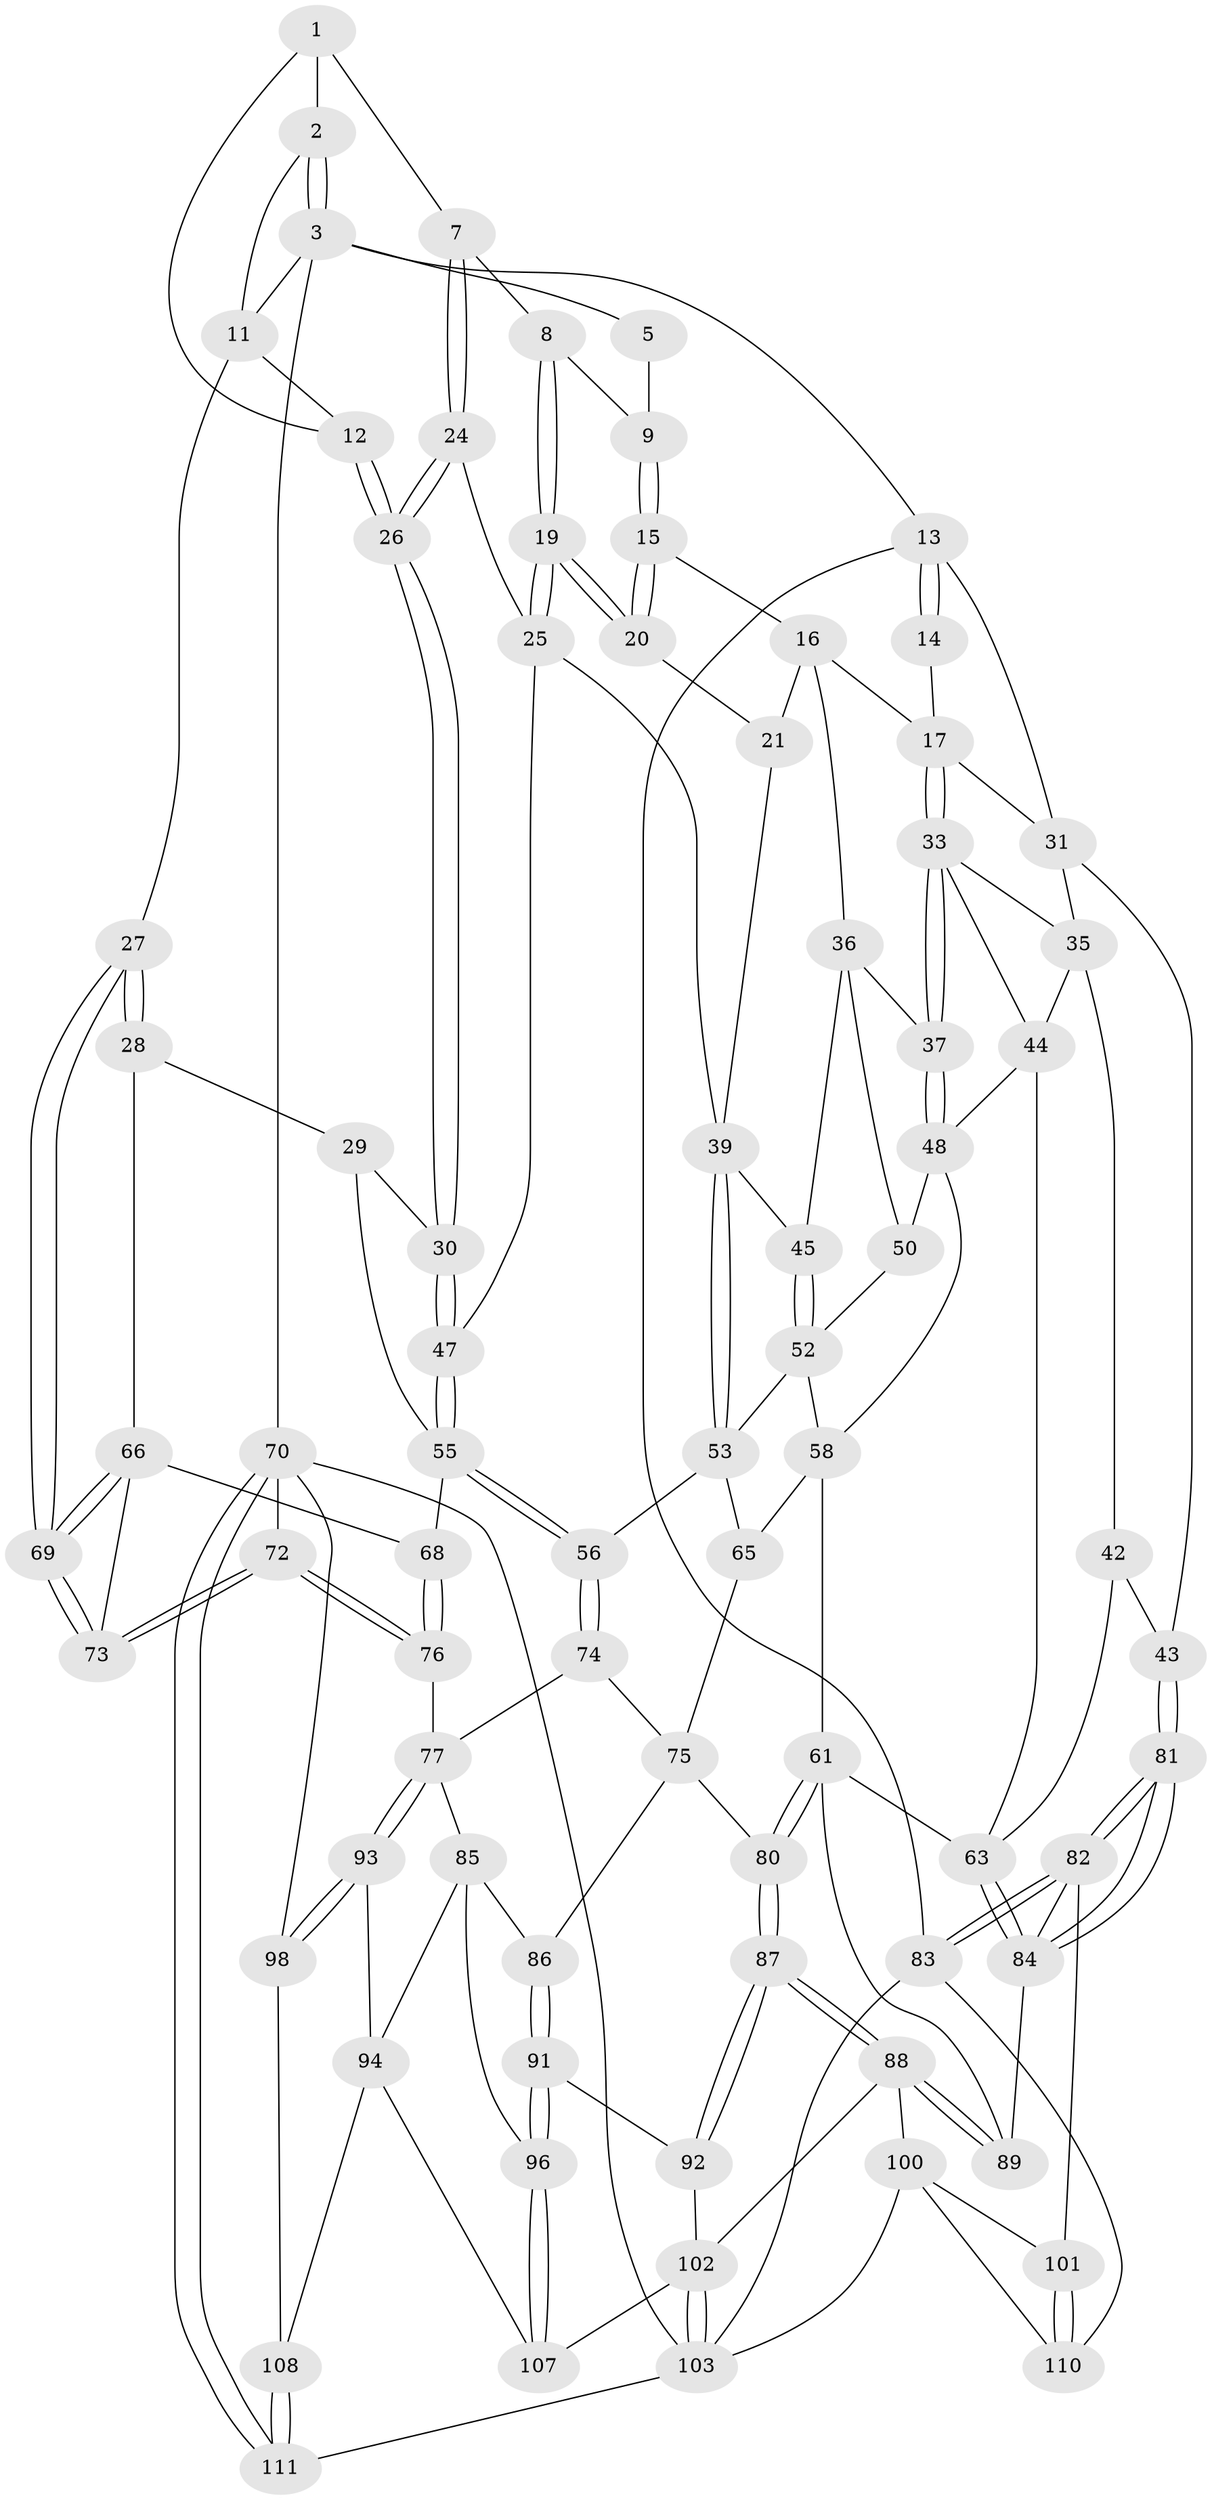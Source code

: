 // Generated by graph-tools (version 1.1) at 2025/24/03/03/25 07:24:34]
// undirected, 79 vertices, 181 edges
graph export_dot {
graph [start="1"]
  node [color=gray90,style=filled];
  1 [pos="+0.716380179890763+0.035193962168476714",super="+6"];
  2 [pos="+0.7805019452090355+0.06446102680564936"];
  3 [pos="+1+0",super="+4"];
  5 [pos="+0.6897560144578371+0",super="+10"];
  7 [pos="+0.666747284555583+0.12397471757365973"];
  8 [pos="+0.6249495269915752+0.11865433688468494"];
  9 [pos="+0.4470676218281679+0"];
  11 [pos="+0.8227331107878549+0.13423246663390898",super="+23"];
  12 [pos="+0.8167425390038121+0.13946992239130898"];
  13 [pos="+0+0"];
  14 [pos="+0.002237902190778965+0"];
  15 [pos="+0.415971304673842+0.03556771346763751"];
  16 [pos="+0.3441291985762446+0.08344976847086234",super="+22"];
  17 [pos="+0.2236814067650933+0.13395134582607757",super="+18"];
  19 [pos="+0.5368578281147065+0.2212092192888007"];
  20 [pos="+0.4400443794007008+0.1217779991237575"];
  21 [pos="+0.3898960603991071+0.2320915614812702"];
  24 [pos="+0.6975107841492606+0.19594427408463055"];
  25 [pos="+0.5415076273282907+0.24113281180113974",super="+38"];
  26 [pos="+0.7518599101252297+0.25764007702207736"];
  27 [pos="+1+0.28184180917824125"];
  28 [pos="+0.944808004863332+0.30465465238180517"];
  29 [pos="+0.8805404600834682+0.30529771917809667"];
  30 [pos="+0.7537914296496446+0.2679171554596465"];
  31 [pos="+0.10150369486478036+0.18780891722440352",super="+32"];
  33 [pos="+0.2713158742389215+0.25605775802072345",super="+34"];
  35 [pos="+0.11364653050737247+0.24273236099549758",super="+41"];
  36 [pos="+0.320068629703993+0.2582484934211145",super="+46"];
  37 [pos="+0.27937906437897636+0.2620948396586169"];
  39 [pos="+0.47384962801137065+0.31111742962168504",super="+40"];
  42 [pos="+0+0.3455476173932809"];
  43 [pos="+0+0.3400402117298801"];
  44 [pos="+0.13019821759881578+0.3418758191730038",super="+49"];
  45 [pos="+0.37150535105020444+0.31722888122289794"];
  47 [pos="+0.6570492813488398+0.37960830442114296"];
  48 [pos="+0.2638419337776521+0.35260585877978085",super="+51"];
  50 [pos="+0.3375393639826819+0.3603201224620478"];
  52 [pos="+0.38990378554983784+0.36718189538803275",super="+54"];
  53 [pos="+0.45002891398160144+0.37305379043649367",super="+57"];
  55 [pos="+0.6571220252269916+0.4187853322977478",super="+59"];
  56 [pos="+0.6131974206859258+0.47282187863258646"];
  58 [pos="+0.35582571135982977+0.4505842361813783",super="+60"];
  61 [pos="+0.3248839514002208+0.5072825721293026",super="+62"];
  63 [pos="+0.17432483074009045+0.49598543162872544",super="+64"];
  65 [pos="+0.4438414076684881+0.4993257571544109"];
  66 [pos="+0.8450361715160438+0.4555382001604533",super="+67"];
  68 [pos="+0.7961307358459491+0.4889259434398949"];
  69 [pos="+1+0.3558045484156033"];
  70 [pos="+1+1",super="+71"];
  72 [pos="+1+0.5442951681815196"];
  73 [pos="+1+0.43105078763907734"];
  74 [pos="+0.6020396977545214+0.49747645664550366"];
  75 [pos="+0.4574112324416044+0.5068908269696504",super="+79"];
  76 [pos="+0.8482448299944371+0.6152092480998048"];
  77 [pos="+0.8234461444818724+0.649067599091793",super="+78"];
  80 [pos="+0.38466505868453477+0.6187718997416536"];
  81 [pos="+0+0.5813571659972401"];
  82 [pos="+0+0.6607297462301976",super="+97"];
  83 [pos="+0+0.8353401096676726"];
  84 [pos="+0.10394114098954593+0.5529509584204453",super="+90"];
  85 [pos="+0.5922829816092696+0.6081208030506989",super="+95"];
  86 [pos="+0.5361211411278839+0.6457230188391103"];
  87 [pos="+0.3597598184418087+0.7425282665226773"];
  88 [pos="+0.3143491005007125+0.7378639465662272",super="+99"];
  89 [pos="+0.28398702026313005+0.7055677454348919"];
  91 [pos="+0.4706064172875976+0.7657682099435827"];
  92 [pos="+0.3842522449914695+0.7591591012678764"];
  93 [pos="+0.8064130150944259+0.7430892532970081"];
  94 [pos="+0.7037916989835339+0.7692120021062532",super="+106"];
  96 [pos="+0.47332294344118+0.7683825176671332"];
  98 [pos="+0.8514110038006344+0.8061219781580676"];
  100 [pos="+0.26577691130926473+0.7750666066095584",super="+104"];
  101 [pos="+0.12258076048276839+0.8235485262305617"];
  102 [pos="+0.27558909621155053+1",super="+105"];
  103 [pos="+0.2336138320023804+1",super="+113"];
  107 [pos="+0.5684086863740303+0.897107802386176"];
  108 [pos="+0.8351114367243848+0.8765976517668779",super="+109"];
  110 [pos="+0.09784268184892275+0.874779464439554"];
  111 [pos="+0.846309521015831+1",super="+112"];
  1 -- 2;
  1 -- 12;
  1 -- 7;
  2 -- 3;
  2 -- 3;
  2 -- 11;
  3 -- 11;
  3 -- 5;
  3 -- 13;
  3 -- 70;
  5 -- 9;
  7 -- 8;
  7 -- 24;
  7 -- 24;
  8 -- 9;
  8 -- 19;
  8 -- 19;
  9 -- 15;
  9 -- 15;
  11 -- 12;
  11 -- 27;
  12 -- 26;
  12 -- 26;
  13 -- 14;
  13 -- 14;
  13 -- 83;
  13 -- 31;
  14 -- 17;
  15 -- 16;
  15 -- 20;
  15 -- 20;
  16 -- 17;
  16 -- 36;
  16 -- 21;
  17 -- 33;
  17 -- 33;
  17 -- 31;
  19 -- 20;
  19 -- 20;
  19 -- 25;
  19 -- 25;
  20 -- 21;
  21 -- 39;
  24 -- 25;
  24 -- 26;
  24 -- 26;
  25 -- 39;
  25 -- 47;
  26 -- 30;
  26 -- 30;
  27 -- 28;
  27 -- 28;
  27 -- 69;
  27 -- 69;
  28 -- 29;
  28 -- 66;
  29 -- 30;
  29 -- 55;
  30 -- 47;
  30 -- 47;
  31 -- 35;
  31 -- 43;
  33 -- 37;
  33 -- 37;
  33 -- 35;
  33 -- 44;
  35 -- 42;
  35 -- 44;
  36 -- 37;
  36 -- 50;
  36 -- 45;
  37 -- 48;
  37 -- 48;
  39 -- 53;
  39 -- 53;
  39 -- 45;
  42 -- 43;
  42 -- 63;
  43 -- 81;
  43 -- 81;
  44 -- 48;
  44 -- 63;
  45 -- 52;
  45 -- 52;
  47 -- 55;
  47 -- 55;
  48 -- 50;
  48 -- 58;
  50 -- 52;
  52 -- 58;
  52 -- 53;
  53 -- 56;
  53 -- 65;
  55 -- 56;
  55 -- 56;
  55 -- 68;
  56 -- 74;
  56 -- 74;
  58 -- 65;
  58 -- 61;
  61 -- 80;
  61 -- 80;
  61 -- 89;
  61 -- 63;
  63 -- 84;
  63 -- 84;
  65 -- 75;
  66 -- 69;
  66 -- 69;
  66 -- 73;
  66 -- 68;
  68 -- 76;
  68 -- 76;
  69 -- 73;
  69 -- 73;
  70 -- 111;
  70 -- 111;
  70 -- 103;
  70 -- 72;
  70 -- 98;
  72 -- 73;
  72 -- 73;
  72 -- 76;
  72 -- 76;
  74 -- 75;
  74 -- 77;
  75 -- 80;
  75 -- 86;
  76 -- 77;
  77 -- 93;
  77 -- 93;
  77 -- 85;
  80 -- 87;
  80 -- 87;
  81 -- 82;
  81 -- 82;
  81 -- 84;
  81 -- 84;
  82 -- 83;
  82 -- 83;
  82 -- 101;
  82 -- 84;
  83 -- 110;
  83 -- 103;
  84 -- 89;
  85 -- 86;
  85 -- 96;
  85 -- 94;
  86 -- 91;
  86 -- 91;
  87 -- 88;
  87 -- 88;
  87 -- 92;
  87 -- 92;
  88 -- 89;
  88 -- 89;
  88 -- 100;
  88 -- 102;
  91 -- 92;
  91 -- 96;
  91 -- 96;
  92 -- 102;
  93 -- 94;
  93 -- 98;
  93 -- 98;
  94 -- 107;
  94 -- 108;
  96 -- 107;
  96 -- 107;
  98 -- 108;
  100 -- 101;
  100 -- 110;
  100 -- 103;
  101 -- 110;
  101 -- 110;
  102 -- 103;
  102 -- 103;
  102 -- 107;
  103 -- 111;
  108 -- 111 [weight=2];
  108 -- 111;
}
